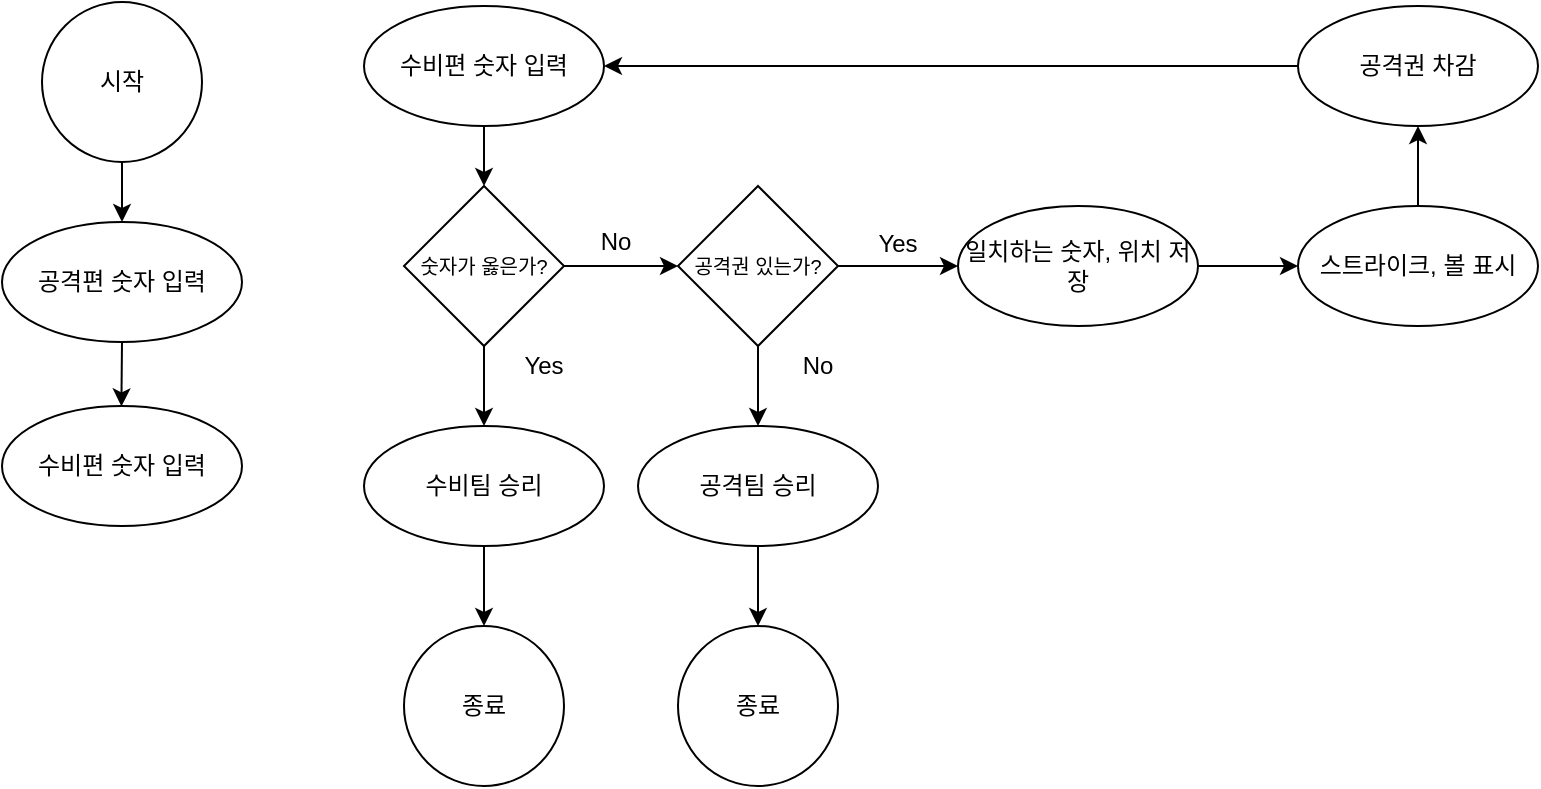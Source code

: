 <mxfile>
    <diagram id="EWhP_za-HxwSFiF6gSAr" name="페이지-1">
        <mxGraphModel dx="749" dy="670" grid="1" gridSize="10" guides="1" tooltips="1" connect="1" arrows="1" fold="1" page="1" pageScale="1" pageWidth="827" pageHeight="1169" math="0" shadow="0">
            <root>
                <mxCell id="0"/>
                <mxCell id="1" parent="0"/>
                <mxCell id="4" value="" style="edgeStyle=none;html=1;" parent="1" edge="1">
                    <mxGeometry relative="1" as="geometry">
                        <mxPoint x="119" y="118" as="sourcePoint"/>
                        <mxPoint x="119.0" y="148.0" as="targetPoint"/>
                    </mxGeometry>
                </mxCell>
                <mxCell id="57" value="" style="edgeStyle=none;html=1;" parent="1" source="5" edge="1">
                    <mxGeometry relative="1" as="geometry">
                        <mxPoint x="118.695" y="240.203" as="targetPoint"/>
                    </mxGeometry>
                </mxCell>
                <mxCell id="5" value="공격편 숫자 입력" style="ellipse;whiteSpace=wrap;html=1;rounded=1;" parent="1" vertex="1">
                    <mxGeometry x="59" y="148" width="120" height="60" as="geometry"/>
                </mxCell>
                <mxCell id="8" value="수비편 숫자 입력" style="ellipse;whiteSpace=wrap;html=1;rounded=1;" parent="1" vertex="1">
                    <mxGeometry x="59" y="240" width="120" height="60" as="geometry"/>
                </mxCell>
                <mxCell id="14" value="" style="edgeStyle=none;html=1;" parent="1" source="10" target="13" edge="1">
                    <mxGeometry relative="1" as="geometry"/>
                </mxCell>
                <mxCell id="10" value="수비편 숫자 입력" style="ellipse;whiteSpace=wrap;html=1;rounded=1;" parent="1" vertex="1">
                    <mxGeometry x="240" y="40" width="120" height="60" as="geometry"/>
                </mxCell>
                <mxCell id="27" value="" style="edgeStyle=none;html=1;" parent="1" source="13" target="26" edge="1">
                    <mxGeometry relative="1" as="geometry"/>
                </mxCell>
                <mxCell id="50" value="" style="edgeStyle=none;html=1;" parent="1" source="13" target="42" edge="1">
                    <mxGeometry relative="1" as="geometry"/>
                </mxCell>
                <mxCell id="13" value="&lt;font style=&quot;font-size: 10px&quot;&gt;숫자가 옳은가?&lt;/font&gt;" style="rhombus;whiteSpace=wrap;html=1;" parent="1" vertex="1">
                    <mxGeometry x="260" y="130" width="80" height="80" as="geometry"/>
                </mxCell>
                <mxCell id="17" value="시작" style="ellipse;whiteSpace=wrap;html=1;aspect=fixed;overflow=visible;noLabel=0;strokeOpacity=100;" parent="1" vertex="1">
                    <mxGeometry x="79" y="38" width="80" height="80" as="geometry"/>
                </mxCell>
                <mxCell id="18" value="종료" style="ellipse;whiteSpace=wrap;html=1;aspect=fixed;" parent="1" vertex="1">
                    <mxGeometry x="260" y="350" width="80" height="80" as="geometry"/>
                </mxCell>
                <mxCell id="19" value="Yes" style="text;html=1;strokeColor=none;fillColor=none;align=center;verticalAlign=middle;whiteSpace=wrap;rounded=0;" parent="1" vertex="1">
                    <mxGeometry x="310" y="210" width="40" height="20" as="geometry"/>
                </mxCell>
                <mxCell id="30" value="" style="edgeStyle=none;html=1;" parent="1" source="20" target="29" edge="1">
                    <mxGeometry relative="1" as="geometry"/>
                </mxCell>
                <mxCell id="20" value="일치하는 숫자, 위치 저장" style="ellipse;whiteSpace=wrap;html=1;" parent="1" vertex="1">
                    <mxGeometry x="537" y="140" width="120" height="60" as="geometry"/>
                </mxCell>
                <mxCell id="24" value="No" style="text;html=1;strokeColor=none;fillColor=none;align=center;verticalAlign=middle;whiteSpace=wrap;rounded=0;" parent="1" vertex="1">
                    <mxGeometry x="447" y="210" width="40" height="20" as="geometry"/>
                </mxCell>
                <mxCell id="28" value="" style="edgeStyle=none;html=1;" parent="1" source="26" target="18" edge="1">
                    <mxGeometry relative="1" as="geometry"/>
                </mxCell>
                <mxCell id="26" value="수비팀 승리" style="ellipse;whiteSpace=wrap;html=1;" parent="1" vertex="1">
                    <mxGeometry x="240" y="250" width="120" height="60" as="geometry"/>
                </mxCell>
                <mxCell id="32" value="" style="edgeStyle=none;html=1;" parent="1" source="29" target="31" edge="1">
                    <mxGeometry relative="1" as="geometry"/>
                </mxCell>
                <mxCell id="29" value="스트라이크, 볼 표시" style="ellipse;whiteSpace=wrap;html=1;" parent="1" vertex="1">
                    <mxGeometry x="707" y="140" width="120" height="60" as="geometry"/>
                </mxCell>
                <mxCell id="33" style="edgeStyle=none;html=1;" parent="1" source="31" target="10" edge="1">
                    <mxGeometry relative="1" as="geometry"/>
                </mxCell>
                <mxCell id="31" value="공격권 차감" style="ellipse;whiteSpace=wrap;html=1;" parent="1" vertex="1">
                    <mxGeometry x="707" y="40" width="120" height="60" as="geometry"/>
                </mxCell>
                <mxCell id="45" value="" style="edgeStyle=none;html=1;" parent="1" source="42" target="44" edge="1">
                    <mxGeometry relative="1" as="geometry"/>
                </mxCell>
                <mxCell id="51" value="" style="edgeStyle=none;html=1;" parent="1" source="42" target="20" edge="1">
                    <mxGeometry relative="1" as="geometry"/>
                </mxCell>
                <mxCell id="42" value="&lt;font style=&quot;font-size: 10px&quot;&gt;공격권 있는가?&lt;/font&gt;" style="rhombus;whiteSpace=wrap;html=1;" parent="1" vertex="1">
                    <mxGeometry x="397" y="130" width="80" height="80" as="geometry"/>
                </mxCell>
                <mxCell id="49" value="" style="edgeStyle=none;html=1;" parent="1" source="44" target="48" edge="1">
                    <mxGeometry relative="1" as="geometry"/>
                </mxCell>
                <mxCell id="44" value="공격팀 승리" style="ellipse;whiteSpace=wrap;html=1;" parent="1" vertex="1">
                    <mxGeometry x="377" y="250" width="120" height="60" as="geometry"/>
                </mxCell>
                <mxCell id="48" value="종료" style="ellipse;whiteSpace=wrap;html=1;aspect=fixed;" parent="1" vertex="1">
                    <mxGeometry x="397" y="350" width="80" height="80" as="geometry"/>
                </mxCell>
                <mxCell id="52" value="No" style="text;html=1;strokeColor=none;fillColor=none;align=center;verticalAlign=middle;whiteSpace=wrap;rounded=0;" parent="1" vertex="1">
                    <mxGeometry x="346" y="148" width="40" height="20" as="geometry"/>
                </mxCell>
                <mxCell id="53" value="Yes" style="text;html=1;strokeColor=none;fillColor=none;align=center;verticalAlign=middle;whiteSpace=wrap;rounded=0;" parent="1" vertex="1">
                    <mxGeometry x="487" y="148" width="40" height="22" as="geometry"/>
                </mxCell>
            </root>
        </mxGraphModel>
    </diagram>
</mxfile>